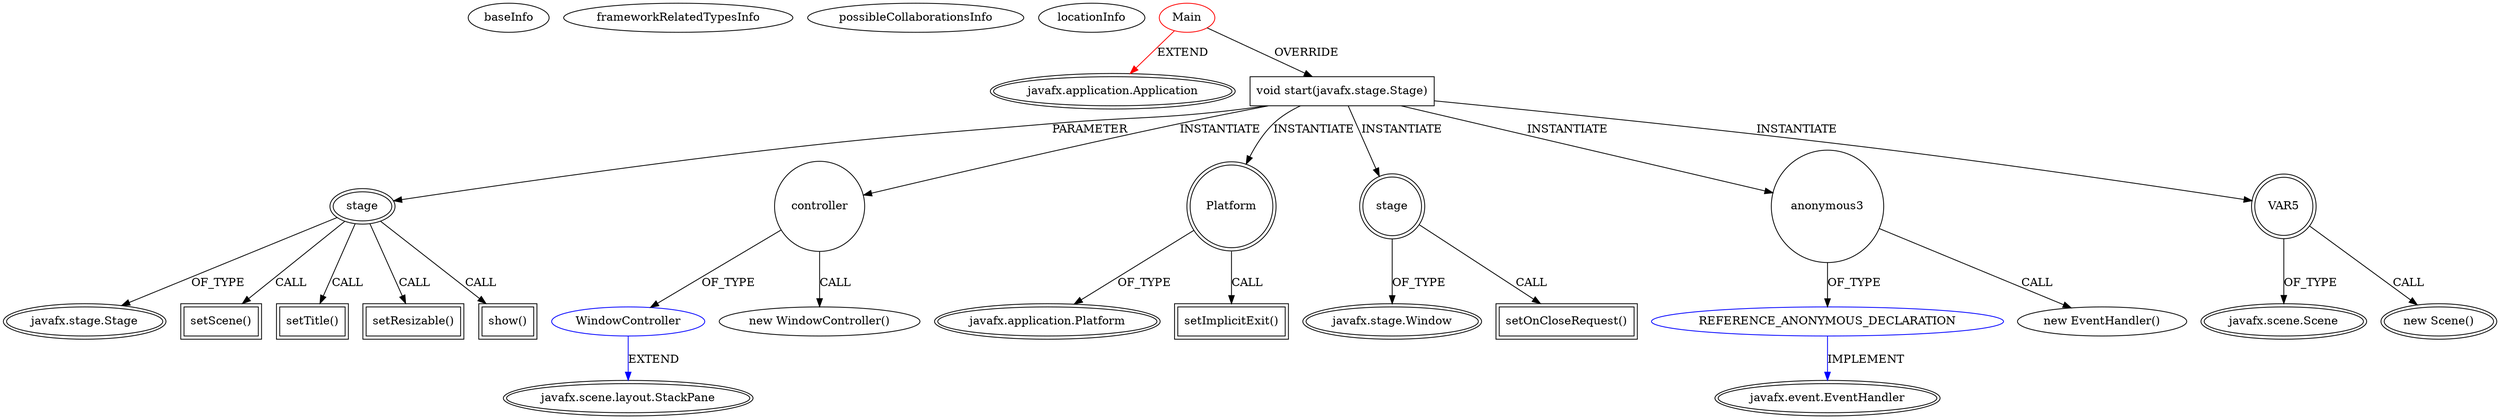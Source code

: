 digraph {
baseInfo[graphId=3321,category="extension_graph",isAnonymous=false,possibleRelation=true]
frameworkRelatedTypesInfo[0="javafx.application.Application"]
possibleCollaborationsInfo[0="3321~OVERRIDING_METHOD_DECLARATION-INSTANTIATION-~javafx.application.Application ~javafx.scene.layout.StackPane ~false~false",1="3321~OVERRIDING_METHOD_DECLARATION-INSTANTIATION-~javafx.application.Application ~javafx.event.EventHandler ~false~true"]
locationInfo[projectName="jeyoon-Snake",filePath="/jeyoon-Snake/Snake-master/src/Main.java",contextSignature="Main",graphId="3321"]
0[label="Main",vertexType="ROOT_CLIENT_CLASS_DECLARATION",isFrameworkType=false,color=red]
1[label="javafx.application.Application",vertexType="FRAMEWORK_CLASS_TYPE",isFrameworkType=true,peripheries=2]
2[label="void start(javafx.stage.Stage)",vertexType="OVERRIDING_METHOD_DECLARATION",isFrameworkType=false,shape=box]
3[label="stage",vertexType="PARAMETER_DECLARATION",isFrameworkType=true,peripheries=2]
4[label="javafx.stage.Stage",vertexType="FRAMEWORK_CLASS_TYPE",isFrameworkType=true,peripheries=2]
6[label="controller",vertexType="VARIABLE_EXPRESION",isFrameworkType=false,shape=circle]
7[label="WindowController",vertexType="REFERENCE_CLIENT_CLASS_DECLARATION",isFrameworkType=false,color=blue]
8[label="javafx.scene.layout.StackPane",vertexType="FRAMEWORK_CLASS_TYPE",isFrameworkType=true,peripheries=2]
5[label="new WindowController()",vertexType="CONSTRUCTOR_CALL",isFrameworkType=false]
9[label="Platform",vertexType="VARIABLE_EXPRESION",isFrameworkType=true,peripheries=2,shape=circle]
11[label="javafx.application.Platform",vertexType="FRAMEWORK_CLASS_TYPE",isFrameworkType=true,peripheries=2]
10[label="setImplicitExit()",vertexType="INSIDE_CALL",isFrameworkType=true,peripheries=2,shape=box]
12[label="stage",vertexType="VARIABLE_EXPRESION",isFrameworkType=true,peripheries=2,shape=circle]
14[label="javafx.stage.Window",vertexType="FRAMEWORK_CLASS_TYPE",isFrameworkType=true,peripheries=2]
13[label="setOnCloseRequest()",vertexType="INSIDE_CALL",isFrameworkType=true,peripheries=2,shape=box]
16[label="anonymous3",vertexType="VARIABLE_EXPRESION",isFrameworkType=false,shape=circle]
17[label="REFERENCE_ANONYMOUS_DECLARATION",vertexType="REFERENCE_ANONYMOUS_DECLARATION",isFrameworkType=false,color=blue]
18[label="javafx.event.EventHandler",vertexType="FRAMEWORK_INTERFACE_TYPE",isFrameworkType=true,peripheries=2]
15[label="new EventHandler()",vertexType="CONSTRUCTOR_CALL",isFrameworkType=false]
20[label="setScene()",vertexType="INSIDE_CALL",isFrameworkType=true,peripheries=2,shape=box]
22[label="VAR5",vertexType="VARIABLE_EXPRESION",isFrameworkType=true,peripheries=2,shape=circle]
23[label="javafx.scene.Scene",vertexType="FRAMEWORK_CLASS_TYPE",isFrameworkType=true,peripheries=2]
21[label="new Scene()",vertexType="CONSTRUCTOR_CALL",isFrameworkType=true,peripheries=2]
25[label="setTitle()",vertexType="INSIDE_CALL",isFrameworkType=true,peripheries=2,shape=box]
27[label="setResizable()",vertexType="INSIDE_CALL",isFrameworkType=true,peripheries=2,shape=box]
29[label="show()",vertexType="INSIDE_CALL",isFrameworkType=true,peripheries=2,shape=box]
0->1[label="EXTEND",color=red]
0->2[label="OVERRIDE"]
3->4[label="OF_TYPE"]
2->3[label="PARAMETER"]
2->6[label="INSTANTIATE"]
7->8[label="EXTEND",color=blue]
6->7[label="OF_TYPE"]
6->5[label="CALL"]
2->9[label="INSTANTIATE"]
9->11[label="OF_TYPE"]
9->10[label="CALL"]
2->12[label="INSTANTIATE"]
12->14[label="OF_TYPE"]
12->13[label="CALL"]
2->16[label="INSTANTIATE"]
17->18[label="IMPLEMENT",color=blue]
16->17[label="OF_TYPE"]
16->15[label="CALL"]
3->20[label="CALL"]
2->22[label="INSTANTIATE"]
22->23[label="OF_TYPE"]
22->21[label="CALL"]
3->25[label="CALL"]
3->27[label="CALL"]
3->29[label="CALL"]
}
